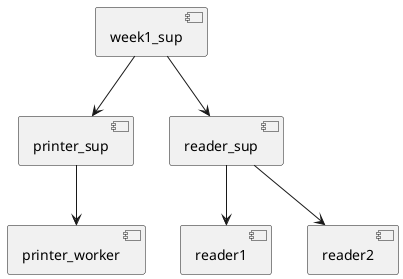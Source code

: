 @startuml
[week1_sup] as R
[printer_sup] as PS
[reader_sup] as RS

R --> RS
R --> PS

PS--> [printer_worker]

RS --> [reader1]
RS --> [reader2]
@enduml